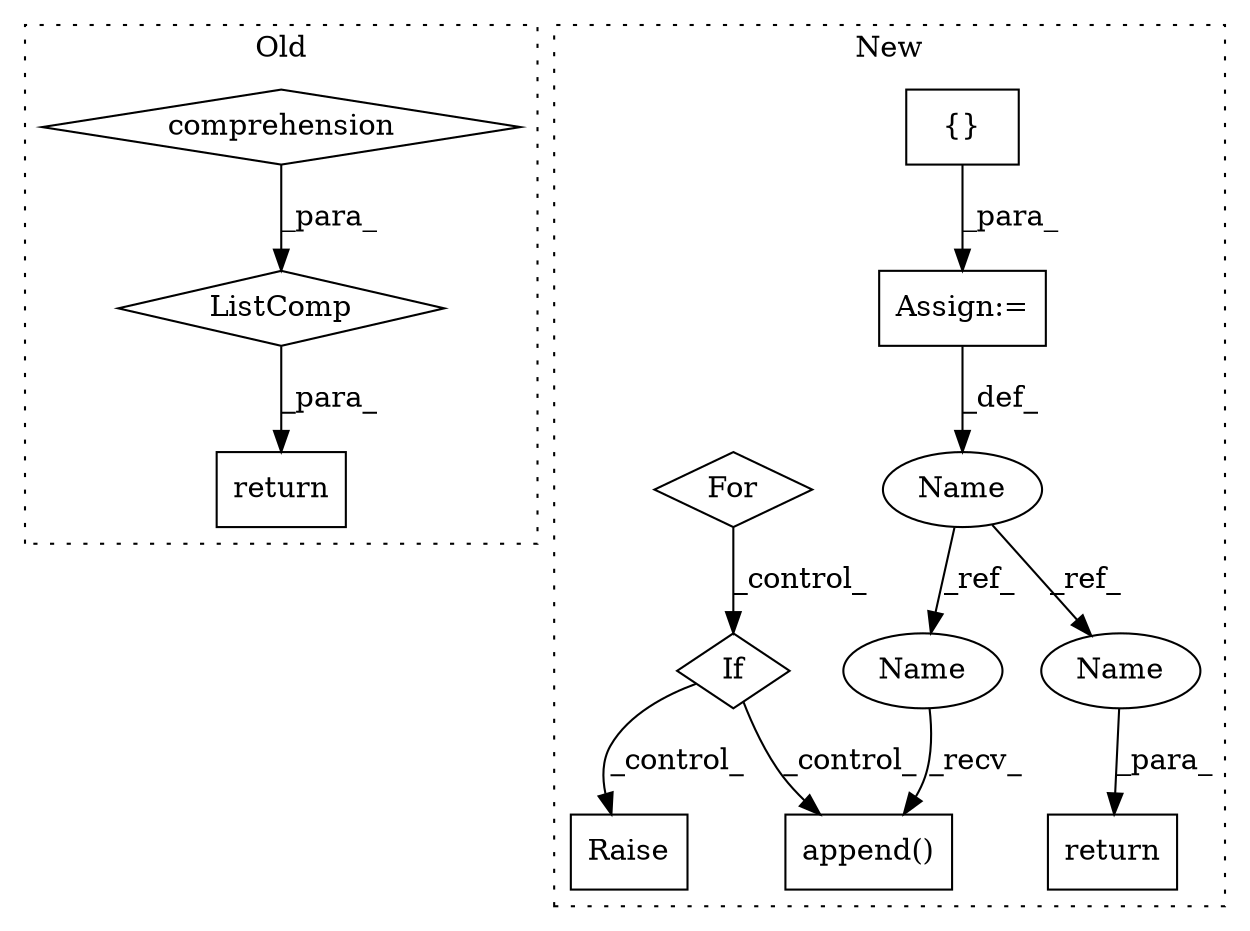 digraph G {
subgraph cluster0 {
1 [label="return" a="93" s="478" l="7" shape="box"];
8 [label="comprehension" a="45" s="581" l="3" shape="diamond"];
9 [label="ListComp" a="106" s="485" l="121" shape="diamond"];
label = "Old";
style="dotted";
}
subgraph cluster1 {
2 [label="append()" a="75" s="1944,2041" l="15,1" shape="box"];
3 [label="{}" a="59" s="1605,1605" l="2,1" shape="box"];
4 [label="Assign:=" a="68" s="1602" l="3" shape="box"];
5 [label="return" a="93" s="2784" l="7" shape="box"];
6 [label="For" a="107" s="1616,1640" l="4,14" shape="diamond"];
7 [label="Name" a="87" s="1595" l="7" shape="ellipse"];
10 [label="If" a="96" s="1883" l="0" shape="diamond"];
11 [label="Raise" a="91" s="2522" l="6" shape="box"];
12 [label="Name" a="87" s="1944" l="7" shape="ellipse"];
13 [label="Name" a="87" s="2791" l="7" shape="ellipse"];
label = "New";
style="dotted";
}
3 -> 4 [label="_para_"];
4 -> 7 [label="_def_"];
6 -> 10 [label="_control_"];
7 -> 12 [label="_ref_"];
7 -> 13 [label="_ref_"];
8 -> 9 [label="_para_"];
9 -> 1 [label="_para_"];
10 -> 2 [label="_control_"];
10 -> 11 [label="_control_"];
12 -> 2 [label="_recv_"];
13 -> 5 [label="_para_"];
}